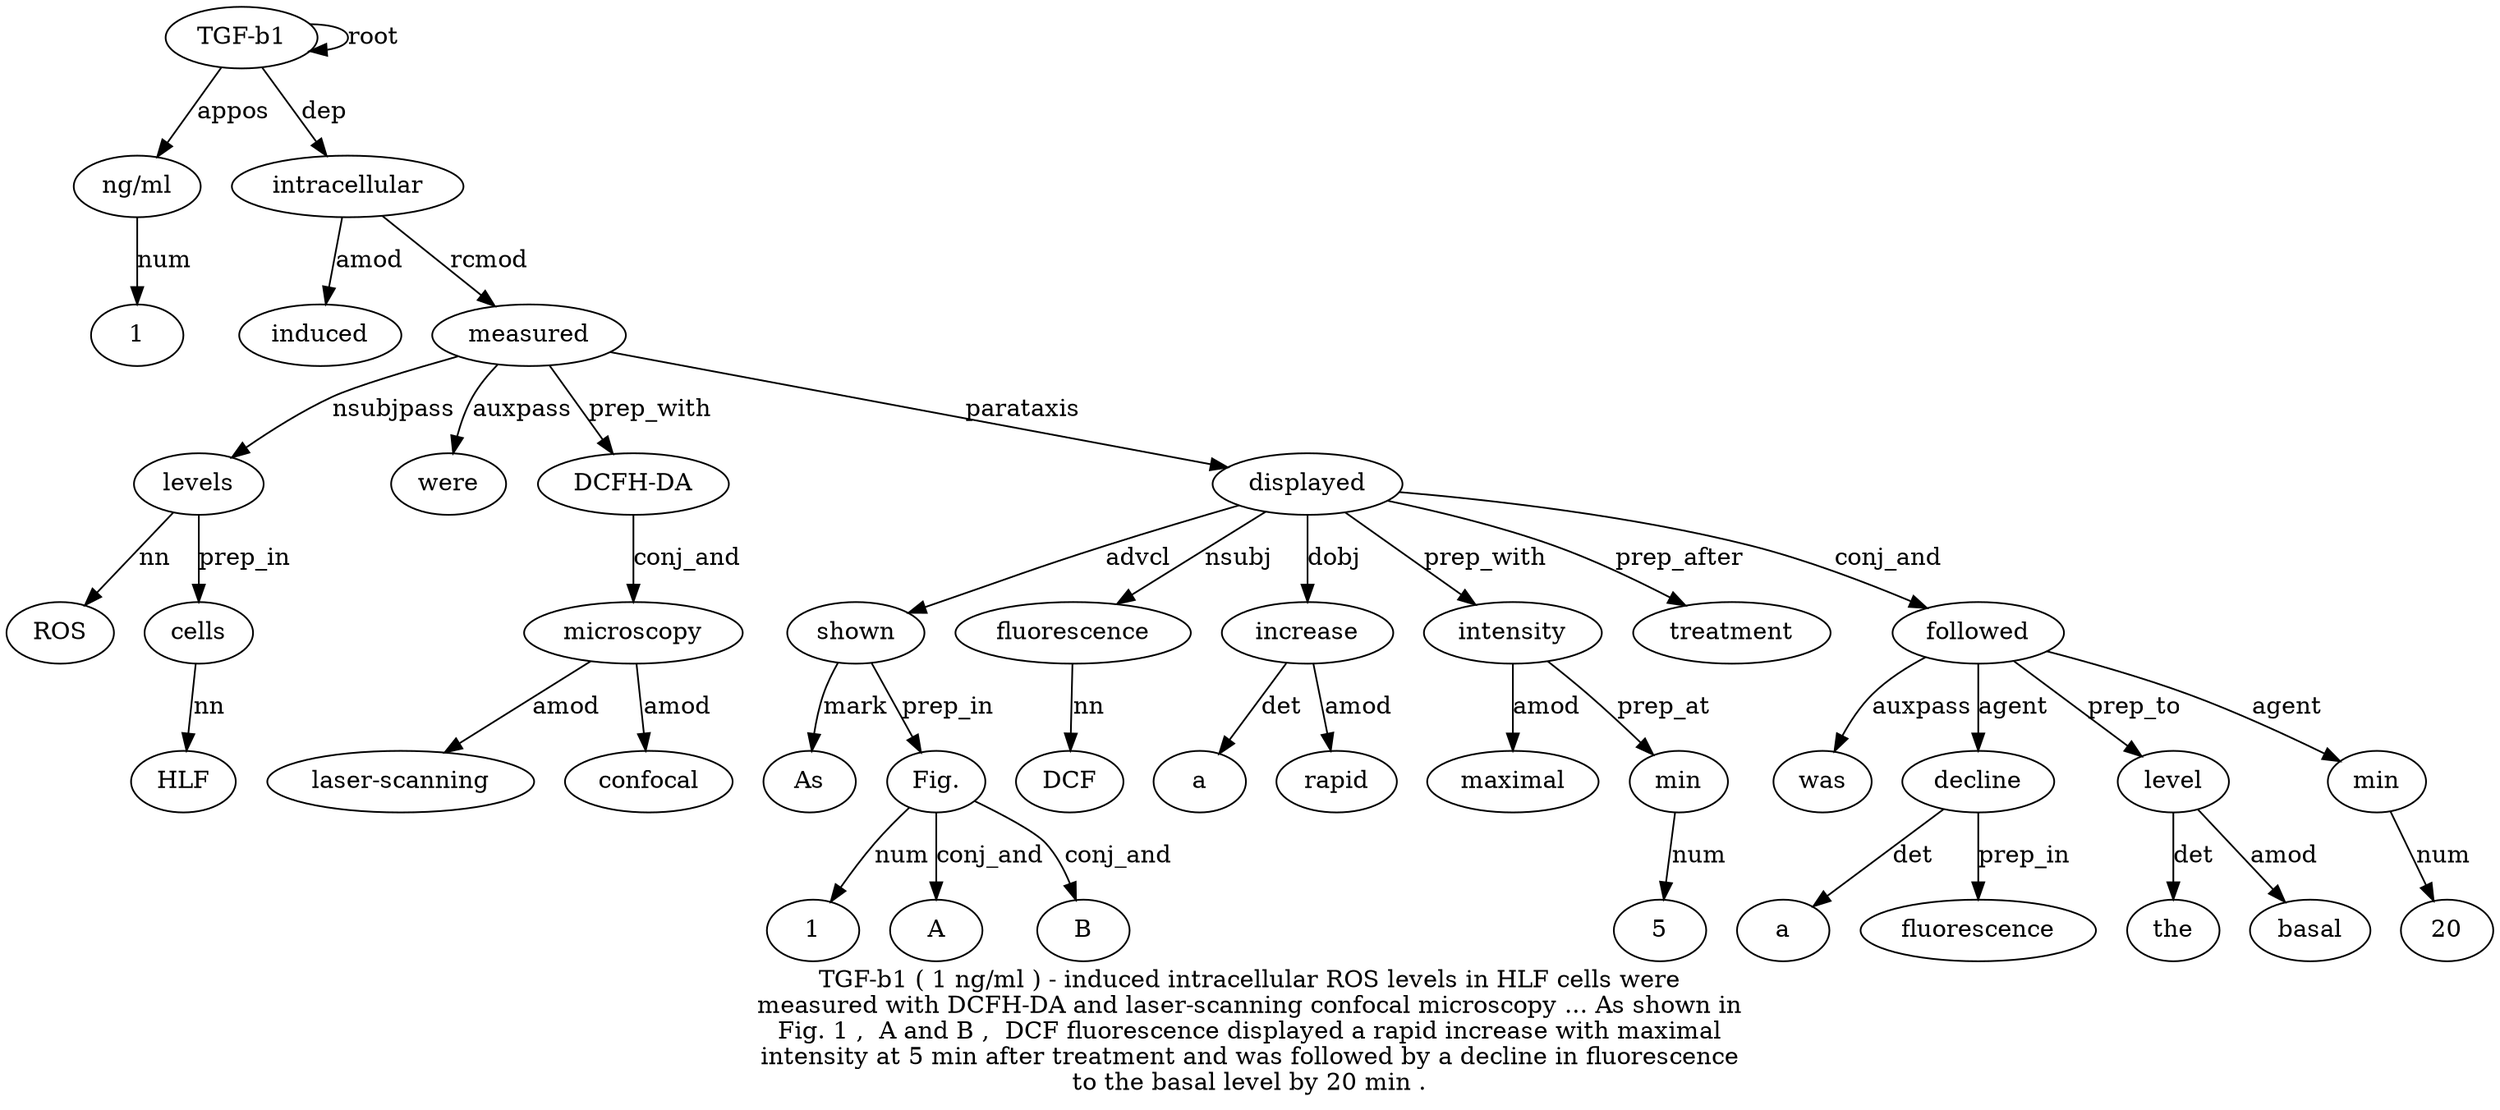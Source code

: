 digraph "TGF-b1 ( 1 ng/ml ) - induced intracellular ROS levels in HLF cells were measured with DCFH-DA and laser-scanning confocal microscopy ... As shown in Fig. 1 ,  A and B ,  DCF fluorescence displayed a rapid increase with maximal intensity at 5 min after treatment and was followed by a decline in fluorescence to the basal level by 20 min ." {
label="TGF-b1 ( 1 ng/ml ) - induced intracellular ROS levels in HLF cells were
measured with DCFH-DA and laser-scanning confocal microscopy ... As shown in
Fig. 1 ,  A and B ,  DCF fluorescence displayed a rapid increase with maximal
intensity at 5 min after treatment and was followed by a decline in fluorescence
to the basal level by 20 min .";
"TGF-b1" [style=filled, fillcolor=white, label="TGF-b1"];
"TGF-b1" -> "TGF-b1"  [label=root];
"ng/ml4" [style=filled, fillcolor=white, label="ng/ml"];
13 [style=filled, fillcolor=white, label=1];
"ng/ml4" -> 13  [label=num];
"TGF-b1" -> "ng/ml4"  [label=appos];
intracellular8 [style=filled, fillcolor=white, label=intracellular];
induced7 [style=filled, fillcolor=white, label=induced];
intracellular8 -> induced7  [label=amod];
"TGF-b1" -> intracellular8  [label=dep];
levels10 [style=filled, fillcolor=white, label=levels];
ROS9 [style=filled, fillcolor=white, label=ROS];
levels10 -> ROS9  [label=nn];
measured15 [style=filled, fillcolor=white, label=measured];
measured15 -> levels10  [label=nsubjpass];
cells13 [style=filled, fillcolor=white, label=cells];
HLF12 [style=filled, fillcolor=white, label=HLF];
cells13 -> HLF12  [label=nn];
levels10 -> cells13  [label=prep_in];
were14 [style=filled, fillcolor=white, label=were];
measured15 -> were14  [label=auxpass];
intracellular8 -> measured15  [label=rcmod];
"DCFH-DA17" [style=filled, fillcolor=white, label="DCFH-DA"];
measured15 -> "DCFH-DA17"  [label=prep_with];
microscopy21 [style=filled, fillcolor=white, label=microscopy];
"laser-scanning19" [style=filled, fillcolor=white, label="laser-scanning"];
microscopy21 -> "laser-scanning19"  [label=amod];
confocal20 [style=filled, fillcolor=white, label=confocal];
microscopy21 -> confocal20  [label=amod];
"DCFH-DA17" -> microscopy21  [label=conj_and];
shown24 [style=filled, fillcolor=white, label=shown];
As23 [style=filled, fillcolor=white, label=As];
shown24 -> As23  [label=mark];
displayed35 [style=filled, fillcolor=white, label=displayed];
displayed35 -> shown24  [label=advcl];
"Fig.26" [style=filled, fillcolor=white, label="Fig."];
shown24 -> "Fig.26"  [label=prep_in];
127 [style=filled, fillcolor=white, label=1];
"Fig.26" -> 127  [label=num];
A29 [style=filled, fillcolor=white, label=A];
"Fig.26" -> A29  [label=conj_and];
B31 [style=filled, fillcolor=white, label=B];
"Fig.26" -> B31  [label=conj_and];
fluorescence34 [style=filled, fillcolor=white, label=fluorescence];
DCF33 [style=filled, fillcolor=white, label=DCF];
fluorescence34 -> DCF33  [label=nn];
displayed35 -> fluorescence34  [label=nsubj];
measured15 -> displayed35  [label=parataxis];
increase38 [style=filled, fillcolor=white, label=increase];
a36 [style=filled, fillcolor=white, label=a];
increase38 -> a36  [label=det];
rapid37 [style=filled, fillcolor=white, label=rapid];
increase38 -> rapid37  [label=amod];
displayed35 -> increase38  [label=dobj];
intensity41 [style=filled, fillcolor=white, label=intensity];
maximal40 [style=filled, fillcolor=white, label=maximal];
intensity41 -> maximal40  [label=amod];
displayed35 -> intensity41  [label=prep_with];
min44 [style=filled, fillcolor=white, label=min];
543 [style=filled, fillcolor=white, label=5];
min44 -> 543  [label=num];
intensity41 -> min44  [label=prep_at];
treatment46 [style=filled, fillcolor=white, label=treatment];
displayed35 -> treatment46  [label=prep_after];
followed49 [style=filled, fillcolor=white, label=followed];
was48 [style=filled, fillcolor=white, label=was];
followed49 -> was48  [label=auxpass];
displayed35 -> followed49  [label=conj_and];
decline52 [style=filled, fillcolor=white, label=decline];
a51 [style=filled, fillcolor=white, label=a];
decline52 -> a51  [label=det];
followed49 -> decline52  [label=agent];
fluorescence54 [style=filled, fillcolor=white, label=fluorescence];
decline52 -> fluorescence54  [label=prep_in];
level58 [style=filled, fillcolor=white, label=level];
the56 [style=filled, fillcolor=white, label=the];
level58 -> the56  [label=det];
basal57 [style=filled, fillcolor=white, label=basal];
level58 -> basal57  [label=amod];
followed49 -> level58  [label=prep_to];
min61 [style=filled, fillcolor=white, label=min];
206 [style=filled, fillcolor=white, label=20];
min61 -> 206  [label=num];
followed49 -> min61  [label=agent];
}
